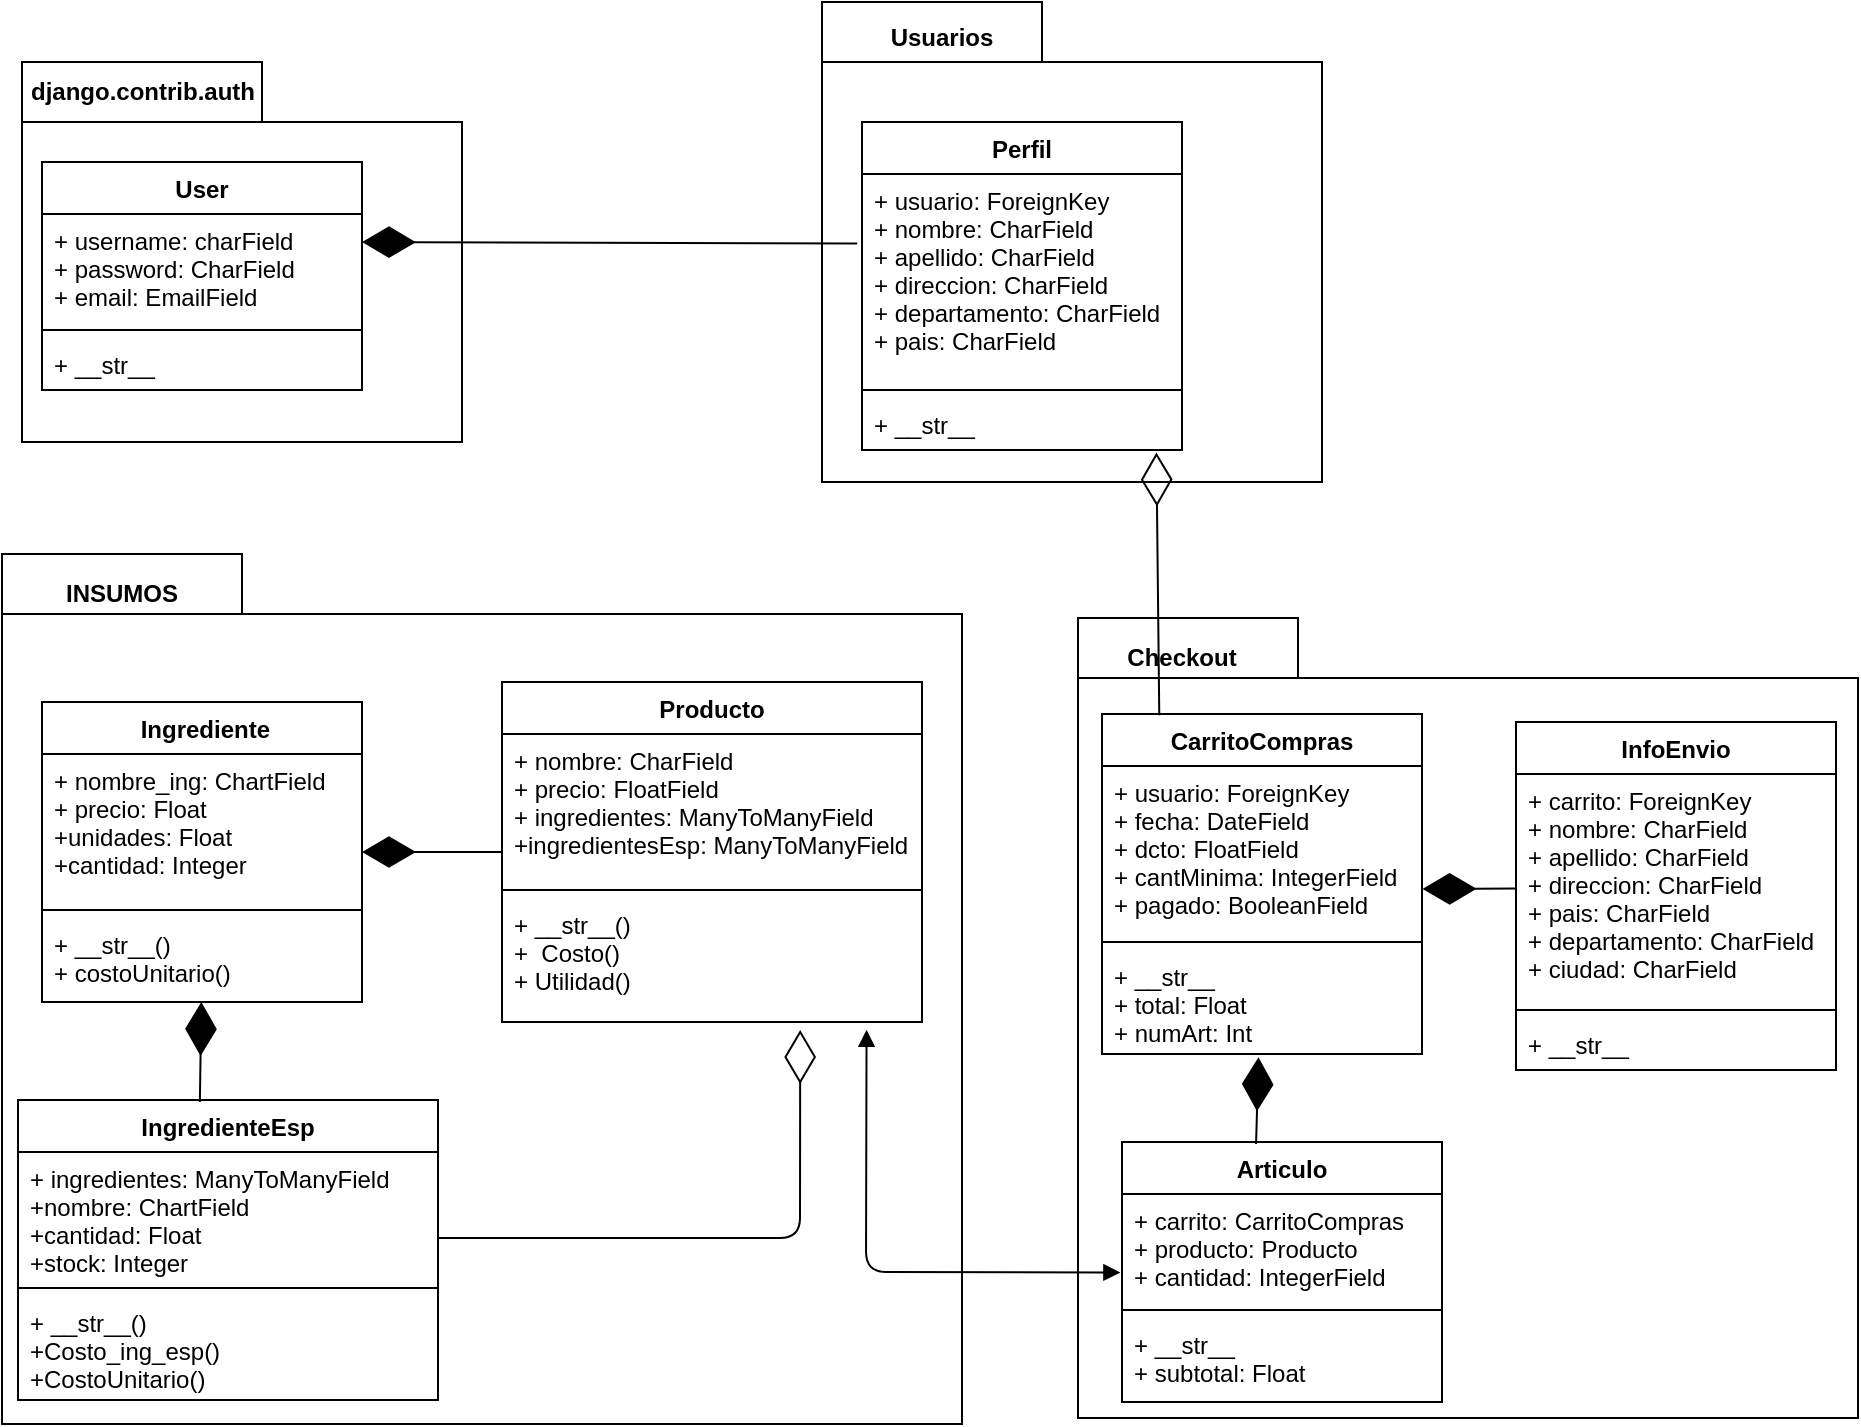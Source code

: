 <mxfile version="15.3.2" type="github">
  <diagram id="DT-_muEqHMBpyArq2VsZ" name="Page-1">
    <mxGraphModel dx="1240" dy="689" grid="1" gridSize="10" guides="1" tooltips="1" connect="1" arrows="1" fold="1" page="1" pageScale="1" pageWidth="827" pageHeight="1169" math="0" shadow="0">
      <root>
        <mxCell id="0" />
        <mxCell id="1" parent="0" />
        <mxCell id="LlK_bNaNvu1yjgypKK31-1" value="" style="shape=folder;fontStyle=1;spacingTop=10;tabWidth=120;tabHeight=30;tabPosition=left;html=1;" parent="1" vertex="1">
          <mxGeometry x="70" y="346" width="480" height="435" as="geometry" />
        </mxCell>
        <mxCell id="LlK_bNaNvu1yjgypKK31-2" value="INSUMOS" style="text;html=1;strokeColor=none;fillColor=none;align=center;verticalAlign=middle;whiteSpace=wrap;rounded=0;fontStyle=1" parent="1" vertex="1">
          <mxGeometry x="110" y="356" width="40" height="20" as="geometry" />
        </mxCell>
        <mxCell id="LlK_bNaNvu1yjgypKK31-3" value=" Ingrediente" style="swimlane;fontStyle=1;align=center;verticalAlign=top;childLayout=stackLayout;horizontal=1;startSize=26;horizontalStack=0;resizeParent=1;resizeParentMax=0;resizeLast=0;collapsible=1;marginBottom=0;" parent="1" vertex="1">
          <mxGeometry x="90" y="420" width="160" height="150" as="geometry" />
        </mxCell>
        <mxCell id="LlK_bNaNvu1yjgypKK31-4" value="+ nombre_ing: ChartField&#xa;+ precio: Float&#xa;+unidades: Float&#xa;+cantidad: Integer&#xa;" style="text;strokeColor=none;fillColor=none;align=left;verticalAlign=top;spacingLeft=4;spacingRight=4;overflow=hidden;rotatable=0;points=[[0,0.5],[1,0.5]];portConstraint=eastwest;" parent="LlK_bNaNvu1yjgypKK31-3" vertex="1">
          <mxGeometry y="26" width="160" height="74" as="geometry" />
        </mxCell>
        <mxCell id="LlK_bNaNvu1yjgypKK31-5" value="" style="line;strokeWidth=1;fillColor=none;align=left;verticalAlign=middle;spacingTop=-1;spacingLeft=3;spacingRight=3;rotatable=0;labelPosition=right;points=[];portConstraint=eastwest;" parent="LlK_bNaNvu1yjgypKK31-3" vertex="1">
          <mxGeometry y="100" width="160" height="8" as="geometry" />
        </mxCell>
        <mxCell id="LlK_bNaNvu1yjgypKK31-6" value="+ __str__()&#xa;+ costoUnitario()" style="text;strokeColor=none;fillColor=none;align=left;verticalAlign=top;spacingLeft=4;spacingRight=4;overflow=hidden;rotatable=0;points=[[0,0.5],[1,0.5]];portConstraint=eastwest;" parent="LlK_bNaNvu1yjgypKK31-3" vertex="1">
          <mxGeometry y="108" width="160" height="42" as="geometry" />
        </mxCell>
        <mxCell id="LlK_bNaNvu1yjgypKK31-17" value="IngredienteEsp" style="swimlane;fontStyle=1;align=center;verticalAlign=top;childLayout=stackLayout;horizontal=1;startSize=26;horizontalStack=0;resizeParent=1;resizeParentMax=0;resizeLast=0;collapsible=1;marginBottom=0;" parent="1" vertex="1">
          <mxGeometry x="78" y="619" width="210" height="150" as="geometry" />
        </mxCell>
        <mxCell id="LlK_bNaNvu1yjgypKK31-18" value="+ ingredientes: ManyToManyField&#xa;+nombre: ChartField&#xa;+cantidad: Float&#xa;+stock: Integer" style="text;strokeColor=none;fillColor=none;align=left;verticalAlign=top;spacingLeft=4;spacingRight=4;overflow=hidden;rotatable=0;points=[[0,0.5],[1,0.5]];portConstraint=eastwest;" parent="LlK_bNaNvu1yjgypKK31-17" vertex="1">
          <mxGeometry y="26" width="210" height="64" as="geometry" />
        </mxCell>
        <mxCell id="LlK_bNaNvu1yjgypKK31-19" value="" style="line;strokeWidth=1;fillColor=none;align=left;verticalAlign=middle;spacingTop=-1;spacingLeft=3;spacingRight=3;rotatable=0;labelPosition=right;points=[];portConstraint=eastwest;" parent="LlK_bNaNvu1yjgypKK31-17" vertex="1">
          <mxGeometry y="90" width="210" height="8" as="geometry" />
        </mxCell>
        <mxCell id="LlK_bNaNvu1yjgypKK31-20" value="+ __str__()&#xa;+Costo_ing_esp()&#xa;+CostoUnitario()" style="text;strokeColor=none;fillColor=none;align=left;verticalAlign=top;spacingLeft=4;spacingRight=4;overflow=hidden;rotatable=0;points=[[0,0.5],[1,0.5]];portConstraint=eastwest;" parent="LlK_bNaNvu1yjgypKK31-17" vertex="1">
          <mxGeometry y="98" width="210" height="52" as="geometry" />
        </mxCell>
        <mxCell id="LlK_bNaNvu1yjgypKK31-21" value="Producto" style="swimlane;fontStyle=1;align=center;verticalAlign=top;childLayout=stackLayout;horizontal=1;startSize=26;horizontalStack=0;resizeParent=1;resizeParentMax=0;resizeLast=0;collapsible=1;marginBottom=0;" parent="1" vertex="1">
          <mxGeometry x="320" y="410" width="210" height="170" as="geometry" />
        </mxCell>
        <mxCell id="LlK_bNaNvu1yjgypKK31-22" value="+ nombre: CharField&#xa;+ precio: FloatField&#xa;+ ingredientes: ManyToManyField&#xa;+ingredientesEsp: ManyToManyField&#xa;" style="text;strokeColor=none;fillColor=none;align=left;verticalAlign=top;spacingLeft=4;spacingRight=4;overflow=hidden;rotatable=0;points=[[0,0.5],[1,0.5]];portConstraint=eastwest;" parent="LlK_bNaNvu1yjgypKK31-21" vertex="1">
          <mxGeometry y="26" width="210" height="74" as="geometry" />
        </mxCell>
        <mxCell id="LlK_bNaNvu1yjgypKK31-23" value="" style="line;strokeWidth=1;fillColor=none;align=left;verticalAlign=middle;spacingTop=-1;spacingLeft=3;spacingRight=3;rotatable=0;labelPosition=right;points=[];portConstraint=eastwest;" parent="LlK_bNaNvu1yjgypKK31-21" vertex="1">
          <mxGeometry y="100" width="210" height="8" as="geometry" />
        </mxCell>
        <mxCell id="LlK_bNaNvu1yjgypKK31-24" value="+ __str__()&#xa;+  Costo()&#xa;+ Utilidad()" style="text;strokeColor=none;fillColor=none;align=left;verticalAlign=top;spacingLeft=4;spacingRight=4;overflow=hidden;rotatable=0;points=[[0,0.5],[1,0.5]];portConstraint=eastwest;" parent="LlK_bNaNvu1yjgypKK31-21" vertex="1">
          <mxGeometry y="108" width="210" height="62" as="geometry" />
        </mxCell>
        <mxCell id="6hJx8sHjh2BJeKV0NzgI-4" value="" style="endArrow=diamondThin;endFill=1;endSize=24;html=1;exitX=0.433;exitY=0.007;exitDx=0;exitDy=0;exitPerimeter=0;" parent="1" source="LlK_bNaNvu1yjgypKK31-17" edge="1" target="LlK_bNaNvu1yjgypKK31-6">
          <mxGeometry width="160" relative="1" as="geometry">
            <mxPoint x="160" y="580" as="sourcePoint" />
            <mxPoint x="205" y="580" as="targetPoint" />
          </mxGeometry>
        </mxCell>
        <mxCell id="Xit8Ydqhg51RqYHGF4qJ-4" value="" style="endArrow=diamondThin;endFill=1;endSize=24;html=1;" edge="1" parent="1" source="LlK_bNaNvu1yjgypKK31-21">
          <mxGeometry width="160" relative="1" as="geometry">
            <mxPoint x="330" y="580" as="sourcePoint" />
            <mxPoint x="250" y="495" as="targetPoint" />
          </mxGeometry>
        </mxCell>
        <mxCell id="Xit8Ydqhg51RqYHGF4qJ-6" value="" style="endArrow=diamondThin;endFill=0;endSize=24;html=1;entryX=0.71;entryY=1.065;entryDx=0;entryDy=0;entryPerimeter=0;" edge="1" parent="1" target="LlK_bNaNvu1yjgypKK31-24">
          <mxGeometry width="160" relative="1" as="geometry">
            <mxPoint x="288" y="688" as="sourcePoint" />
            <mxPoint x="490" y="570" as="targetPoint" />
            <Array as="points">
              <mxPoint x="469" y="688" />
            </Array>
          </mxGeometry>
        </mxCell>
        <mxCell id="Xit8Ydqhg51RqYHGF4qJ-9" value="" style="shape=folder;fontStyle=1;spacingTop=10;tabWidth=120;tabHeight=30;tabPosition=left;html=1;" vertex="1" parent="1">
          <mxGeometry x="80" y="100" width="220" height="190" as="geometry" />
        </mxCell>
        <mxCell id="Xit8Ydqhg51RqYHGF4qJ-10" value="" style="shape=folder;fontStyle=1;spacingTop=10;tabWidth=110;tabHeight=30;tabPosition=left;html=1;" vertex="1" parent="1">
          <mxGeometry x="480" y="70" width="250" height="240" as="geometry" />
        </mxCell>
        <mxCell id="Xit8Ydqhg51RqYHGF4qJ-12" value="&lt;b&gt;django.contrib.auth&lt;/b&gt;" style="text;html=1;strokeColor=none;fillColor=none;align=center;verticalAlign=middle;whiteSpace=wrap;rounded=0;" vertex="1" parent="1">
          <mxGeometry x="78" y="100" width="125" height="30" as="geometry" />
        </mxCell>
        <mxCell id="Xit8Ydqhg51RqYHGF4qJ-13" value="User" style="swimlane;fontStyle=1;align=center;verticalAlign=top;childLayout=stackLayout;horizontal=1;startSize=26;horizontalStack=0;resizeParent=1;resizeParentMax=0;resizeLast=0;collapsible=1;marginBottom=0;" vertex="1" parent="1">
          <mxGeometry x="90" y="150" width="160" height="114" as="geometry" />
        </mxCell>
        <mxCell id="Xit8Ydqhg51RqYHGF4qJ-14" value="+ username: charField&#xa;+ password: CharField&#xa;+ email: EmailField" style="text;strokeColor=none;fillColor=none;align=left;verticalAlign=top;spacingLeft=4;spacingRight=4;overflow=hidden;rotatable=0;points=[[0,0.5],[1,0.5]];portConstraint=eastwest;" vertex="1" parent="Xit8Ydqhg51RqYHGF4qJ-13">
          <mxGeometry y="26" width="160" height="54" as="geometry" />
        </mxCell>
        <mxCell id="Xit8Ydqhg51RqYHGF4qJ-15" value="" style="line;strokeWidth=1;fillColor=none;align=left;verticalAlign=middle;spacingTop=-1;spacingLeft=3;spacingRight=3;rotatable=0;labelPosition=right;points=[];portConstraint=eastwest;" vertex="1" parent="Xit8Ydqhg51RqYHGF4qJ-13">
          <mxGeometry y="80" width="160" height="8" as="geometry" />
        </mxCell>
        <mxCell id="Xit8Ydqhg51RqYHGF4qJ-16" value="+ __str__" style="text;strokeColor=none;fillColor=none;align=left;verticalAlign=top;spacingLeft=4;spacingRight=4;overflow=hidden;rotatable=0;points=[[0,0.5],[1,0.5]];portConstraint=eastwest;" vertex="1" parent="Xit8Ydqhg51RqYHGF4qJ-13">
          <mxGeometry y="88" width="160" height="26" as="geometry" />
        </mxCell>
        <mxCell id="Xit8Ydqhg51RqYHGF4qJ-17" value="Usuarios" style="text;align=center;fontStyle=1;verticalAlign=middle;spacingLeft=3;spacingRight=3;strokeColor=none;rotatable=0;points=[[0,0.5],[1,0.5]];portConstraint=eastwest;" vertex="1" parent="1">
          <mxGeometry x="500" y="74" width="80" height="26" as="geometry" />
        </mxCell>
        <mxCell id="Xit8Ydqhg51RqYHGF4qJ-18" value="Perfil" style="swimlane;fontStyle=1;align=center;verticalAlign=top;childLayout=stackLayout;horizontal=1;startSize=26;horizontalStack=0;resizeParent=1;resizeParentMax=0;resizeLast=0;collapsible=1;marginBottom=0;" vertex="1" parent="1">
          <mxGeometry x="500" y="130" width="160" height="164" as="geometry" />
        </mxCell>
        <mxCell id="Xit8Ydqhg51RqYHGF4qJ-19" value="+ usuario: ForeignKey&#xa;+ nombre: CharField&#xa;+ apellido: CharField&#xa;+ direccion: CharField&#xa;+ departamento: CharField&#xa;+ pais: CharField" style="text;strokeColor=none;fillColor=none;align=left;verticalAlign=top;spacingLeft=4;spacingRight=4;overflow=hidden;rotatable=0;points=[[0,0.5],[1,0.5]];portConstraint=eastwest;" vertex="1" parent="Xit8Ydqhg51RqYHGF4qJ-18">
          <mxGeometry y="26" width="160" height="104" as="geometry" />
        </mxCell>
        <mxCell id="Xit8Ydqhg51RqYHGF4qJ-20" value="" style="line;strokeWidth=1;fillColor=none;align=left;verticalAlign=middle;spacingTop=-1;spacingLeft=3;spacingRight=3;rotatable=0;labelPosition=right;points=[];portConstraint=eastwest;" vertex="1" parent="Xit8Ydqhg51RqYHGF4qJ-18">
          <mxGeometry y="130" width="160" height="8" as="geometry" />
        </mxCell>
        <mxCell id="Xit8Ydqhg51RqYHGF4qJ-21" value="+ __str__" style="text;strokeColor=none;fillColor=none;align=left;verticalAlign=top;spacingLeft=4;spacingRight=4;overflow=hidden;rotatable=0;points=[[0,0.5],[1,0.5]];portConstraint=eastwest;" vertex="1" parent="Xit8Ydqhg51RqYHGF4qJ-18">
          <mxGeometry y="138" width="160" height="26" as="geometry" />
        </mxCell>
        <mxCell id="Xit8Ydqhg51RqYHGF4qJ-23" value="" style="endArrow=diamondThin;endFill=1;endSize=24;html=1;exitX=-0.015;exitY=0.334;exitDx=0;exitDy=0;exitPerimeter=0;" edge="1" parent="1" source="Xit8Ydqhg51RqYHGF4qJ-19">
          <mxGeometry width="160" relative="1" as="geometry">
            <mxPoint x="497" y="190" as="sourcePoint" />
            <mxPoint x="250" y="190" as="targetPoint" />
          </mxGeometry>
        </mxCell>
        <mxCell id="Xit8Ydqhg51RqYHGF4qJ-28" value="" style="shape=folder;fontStyle=1;spacingTop=10;tabWidth=110;tabHeight=30;tabPosition=left;html=1;" vertex="1" parent="1">
          <mxGeometry x="608" y="378" width="390" height="400" as="geometry" />
        </mxCell>
        <mxCell id="Xit8Ydqhg51RqYHGF4qJ-29" value="Checkout" style="text;align=center;fontStyle=1;verticalAlign=middle;spacingLeft=3;spacingRight=3;strokeColor=none;rotatable=0;points=[[0,0.5],[1,0.5]];portConstraint=eastwest;" vertex="1" parent="1">
          <mxGeometry x="620" y="384" width="80" height="26" as="geometry" />
        </mxCell>
        <mxCell id="Xit8Ydqhg51RqYHGF4qJ-30" value="CarritoCompras" style="swimlane;fontStyle=1;align=center;verticalAlign=top;childLayout=stackLayout;horizontal=1;startSize=26;horizontalStack=0;resizeParent=1;resizeParentMax=0;resizeLast=0;collapsible=1;marginBottom=0;" vertex="1" parent="1">
          <mxGeometry x="620" y="426" width="160" height="170" as="geometry" />
        </mxCell>
        <mxCell id="Xit8Ydqhg51RqYHGF4qJ-31" value="+ usuario: ForeignKey&#xa;+ fecha: DateField&#xa;+ dcto: FloatField&#xa;+ cantMinima: IntegerField&#xa;+ pagado: BooleanField" style="text;strokeColor=none;fillColor=none;align=left;verticalAlign=top;spacingLeft=4;spacingRight=4;overflow=hidden;rotatable=0;points=[[0,0.5],[1,0.5]];portConstraint=eastwest;" vertex="1" parent="Xit8Ydqhg51RqYHGF4qJ-30">
          <mxGeometry y="26" width="160" height="84" as="geometry" />
        </mxCell>
        <mxCell id="Xit8Ydqhg51RqYHGF4qJ-32" value="" style="line;strokeWidth=1;fillColor=none;align=left;verticalAlign=middle;spacingTop=-1;spacingLeft=3;spacingRight=3;rotatable=0;labelPosition=right;points=[];portConstraint=eastwest;" vertex="1" parent="Xit8Ydqhg51RqYHGF4qJ-30">
          <mxGeometry y="110" width="160" height="8" as="geometry" />
        </mxCell>
        <mxCell id="Xit8Ydqhg51RqYHGF4qJ-33" value="+ __str__&#xa;+ total: Float&#xa;+ numArt: Int" style="text;strokeColor=none;fillColor=none;align=left;verticalAlign=top;spacingLeft=4;spacingRight=4;overflow=hidden;rotatable=0;points=[[0,0.5],[1,0.5]];portConstraint=eastwest;" vertex="1" parent="Xit8Ydqhg51RqYHGF4qJ-30">
          <mxGeometry y="118" width="160" height="52" as="geometry" />
        </mxCell>
        <mxCell id="Xit8Ydqhg51RqYHGF4qJ-34" value="InfoEnvio" style="swimlane;fontStyle=1;align=center;verticalAlign=top;childLayout=stackLayout;horizontal=1;startSize=26;horizontalStack=0;resizeParent=1;resizeParentMax=0;resizeLast=0;collapsible=1;marginBottom=0;" vertex="1" parent="1">
          <mxGeometry x="827" y="430" width="160" height="174" as="geometry" />
        </mxCell>
        <mxCell id="Xit8Ydqhg51RqYHGF4qJ-35" value="+ carrito: ForeignKey&#xa;+ nombre: CharField&#xa;+ apellido: CharField&#xa;+ direccion: CharField&#xa;+ pais: CharField&#xa;+ departamento: CharField&#xa;+ ciudad: CharField" style="text;strokeColor=none;fillColor=none;align=left;verticalAlign=top;spacingLeft=4;spacingRight=4;overflow=hidden;rotatable=0;points=[[0,0.5],[1,0.5]];portConstraint=eastwest;" vertex="1" parent="Xit8Ydqhg51RqYHGF4qJ-34">
          <mxGeometry y="26" width="160" height="114" as="geometry" />
        </mxCell>
        <mxCell id="Xit8Ydqhg51RqYHGF4qJ-36" value="" style="line;strokeWidth=1;fillColor=none;align=left;verticalAlign=middle;spacingTop=-1;spacingLeft=3;spacingRight=3;rotatable=0;labelPosition=right;points=[];portConstraint=eastwest;" vertex="1" parent="Xit8Ydqhg51RqYHGF4qJ-34">
          <mxGeometry y="140" width="160" height="8" as="geometry" />
        </mxCell>
        <mxCell id="Xit8Ydqhg51RqYHGF4qJ-37" value="+ __str__" style="text;strokeColor=none;fillColor=none;align=left;verticalAlign=top;spacingLeft=4;spacingRight=4;overflow=hidden;rotatable=0;points=[[0,0.5],[1,0.5]];portConstraint=eastwest;" vertex="1" parent="Xit8Ydqhg51RqYHGF4qJ-34">
          <mxGeometry y="148" width="160" height="26" as="geometry" />
        </mxCell>
        <mxCell id="Xit8Ydqhg51RqYHGF4qJ-38" value="Articulo" style="swimlane;fontStyle=1;align=center;verticalAlign=top;childLayout=stackLayout;horizontal=1;startSize=26;horizontalStack=0;resizeParent=1;resizeParentMax=0;resizeLast=0;collapsible=1;marginBottom=0;" vertex="1" parent="1">
          <mxGeometry x="630" y="640" width="160" height="130" as="geometry" />
        </mxCell>
        <mxCell id="Xit8Ydqhg51RqYHGF4qJ-39" value="+ carrito: CarritoCompras&#xa;+ producto: Producto&#xa;+ cantidad: IntegerField" style="text;strokeColor=none;fillColor=none;align=left;verticalAlign=top;spacingLeft=4;spacingRight=4;overflow=hidden;rotatable=0;points=[[0,0.5],[1,0.5]];portConstraint=eastwest;" vertex="1" parent="Xit8Ydqhg51RqYHGF4qJ-38">
          <mxGeometry y="26" width="160" height="54" as="geometry" />
        </mxCell>
        <mxCell id="Xit8Ydqhg51RqYHGF4qJ-40" value="" style="line;strokeWidth=1;fillColor=none;align=left;verticalAlign=middle;spacingTop=-1;spacingLeft=3;spacingRight=3;rotatable=0;labelPosition=right;points=[];portConstraint=eastwest;" vertex="1" parent="Xit8Ydqhg51RqYHGF4qJ-38">
          <mxGeometry y="80" width="160" height="8" as="geometry" />
        </mxCell>
        <mxCell id="Xit8Ydqhg51RqYHGF4qJ-41" value="+ __str__&#xa;+ subtotal: Float" style="text;strokeColor=none;fillColor=none;align=left;verticalAlign=top;spacingLeft=4;spacingRight=4;overflow=hidden;rotatable=0;points=[[0,0.5],[1,0.5]];portConstraint=eastwest;" vertex="1" parent="Xit8Ydqhg51RqYHGF4qJ-38">
          <mxGeometry y="88" width="160" height="42" as="geometry" />
        </mxCell>
        <mxCell id="Xit8Ydqhg51RqYHGF4qJ-42" value="" style="endArrow=diamondThin;endFill=1;endSize=24;html=1;entryX=1.002;entryY=0.732;entryDx=0;entryDy=0;entryPerimeter=0;" edge="1" parent="1" source="Xit8Ydqhg51RqYHGF4qJ-35" target="Xit8Ydqhg51RqYHGF4qJ-31">
          <mxGeometry width="160" relative="1" as="geometry">
            <mxPoint x="540" y="500" as="sourcePoint" />
            <mxPoint x="790" y="513" as="targetPoint" />
          </mxGeometry>
        </mxCell>
        <mxCell id="Xit8Ydqhg51RqYHGF4qJ-43" value="" style="endArrow=diamondThin;endFill=1;endSize=24;html=1;exitX=0.419;exitY=0.008;exitDx=0;exitDy=0;exitPerimeter=0;entryX=0.489;entryY=1.032;entryDx=0;entryDy=0;entryPerimeter=0;" edge="1" parent="1" source="Xit8Ydqhg51RqYHGF4qJ-38" target="Xit8Ydqhg51RqYHGF4qJ-33">
          <mxGeometry width="160" relative="1" as="geometry">
            <mxPoint x="540" y="500" as="sourcePoint" />
            <mxPoint x="694" y="597" as="targetPoint" />
          </mxGeometry>
        </mxCell>
        <mxCell id="Xit8Ydqhg51RqYHGF4qJ-44" value="" style="endArrow=diamondThin;endFill=0;endSize=24;html=1;entryX=0.92;entryY=1.049;entryDx=0;entryDy=0;entryPerimeter=0;exitX=0.179;exitY=0.004;exitDx=0;exitDy=0;exitPerimeter=0;" edge="1" parent="1" source="Xit8Ydqhg51RqYHGF4qJ-30" target="Xit8Ydqhg51RqYHGF4qJ-21">
          <mxGeometry width="160" relative="1" as="geometry">
            <mxPoint x="647" y="440" as="sourcePoint" />
            <mxPoint x="690" y="490" as="targetPoint" />
          </mxGeometry>
        </mxCell>
        <mxCell id="Xit8Ydqhg51RqYHGF4qJ-45" value="" style="endArrow=block;startArrow=block;endFill=1;startFill=1;html=1;exitX=0.868;exitY=1.062;exitDx=0;exitDy=0;exitPerimeter=0;entryX=-0.005;entryY=0.727;entryDx=0;entryDy=0;entryPerimeter=0;" edge="1" parent="1" source="LlK_bNaNvu1yjgypKK31-24" target="Xit8Ydqhg51RqYHGF4qJ-39">
          <mxGeometry width="160" relative="1" as="geometry">
            <mxPoint x="540" y="620" as="sourcePoint" />
            <mxPoint x="700" y="620" as="targetPoint" />
            <Array as="points">
              <mxPoint x="502" y="705" />
            </Array>
          </mxGeometry>
        </mxCell>
      </root>
    </mxGraphModel>
  </diagram>
</mxfile>
